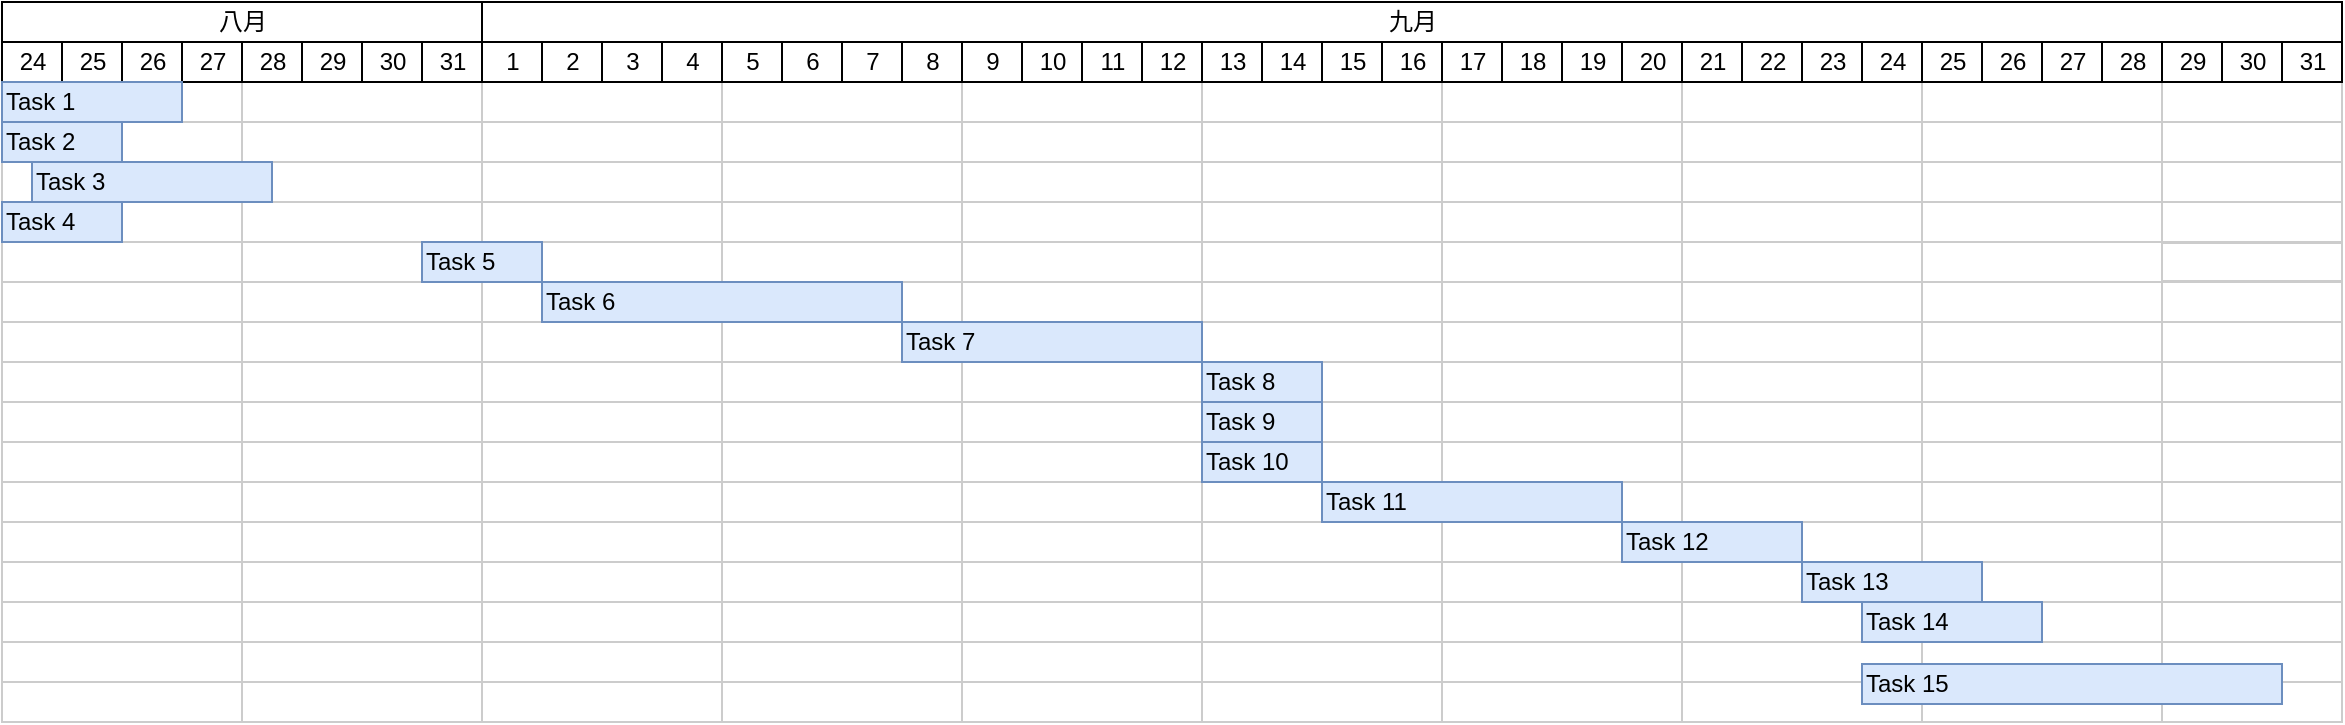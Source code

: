 <mxfile version="13.6.5" type="github">
  <diagram name="Page-1" id="2c4490ee-f0b8-94ab-5012-d5dc3445f7a3">
    <mxGraphModel dx="671" dy="413" grid="1" gridSize="10" guides="1" tooltips="1" connect="0" arrows="1" fold="1" page="1" pageScale="1.5" pageWidth="1169" pageHeight="826" background="#ffffff" math="0" shadow="0">
      <root>
        <mxCell id="0" style=";html=1;" />
        <mxCell id="1" style=";html=1;" parent="0" />
        <mxCell id="7a8b956e7d50b54d-150" value="" style="align=left;strokeColor=#CCCCCC;html=1;" parent="1" vertex="1">
          <mxGeometry x="160" y="479" width="120" height="20" as="geometry" />
        </mxCell>
        <mxCell id="7a8b956e7d50b54d-162" value="" style="align=left;strokeColor=#CCCCCC;html=1;" parent="1" vertex="1">
          <mxGeometry x="160" y="499" width="120" height="20" as="geometry" />
        </mxCell>
        <mxCell id="7a8b956e7d50b54d-163" value="" style="align=left;strokeColor=#CCCCCC;html=1;" parent="1" vertex="1">
          <mxGeometry x="160" y="519" width="120" height="20" as="geometry" />
        </mxCell>
        <mxCell id="7a8b956e7d50b54d-164" value="" style="align=left;strokeColor=#CCCCCC;html=1;" parent="1" vertex="1">
          <mxGeometry x="160" y="539" width="120" height="20" as="geometry" />
        </mxCell>
        <mxCell id="7a8b956e7d50b54d-165" value="" style="align=left;strokeColor=#CCCCCC;html=1;" parent="1" vertex="1">
          <mxGeometry x="160" y="559" width="120" height="20" as="geometry" />
        </mxCell>
        <mxCell id="7a8b956e7d50b54d-166" value="" style="align=left;strokeColor=#CCCCCC;html=1;" parent="1" vertex="1">
          <mxGeometry x="160" y="579" width="120" height="20" as="geometry" />
        </mxCell>
        <mxCell id="7a8b956e7d50b54d-167" value="" style="align=left;strokeColor=#CCCCCC;html=1;" parent="1" vertex="1">
          <mxGeometry x="160" y="599" width="120" height="20" as="geometry" />
        </mxCell>
        <mxCell id="7a8b956e7d50b54d-168" value="" style="align=left;strokeColor=#CCCCCC;html=1;" parent="1" vertex="1">
          <mxGeometry x="160" y="619" width="120" height="20" as="geometry" />
        </mxCell>
        <mxCell id="7a8b956e7d50b54d-169" value="" style="align=left;strokeColor=#CCCCCC;html=1;" parent="1" vertex="1">
          <mxGeometry x="160" y="639" width="120" height="20" as="geometry" />
        </mxCell>
        <mxCell id="7a8b956e7d50b54d-170" value="" style="align=left;strokeColor=#CCCCCC;html=1;" parent="1" vertex="1">
          <mxGeometry x="160" y="659" width="120" height="20" as="geometry" />
        </mxCell>
        <mxCell id="7a8b956e7d50b54d-171" value="" style="align=left;strokeColor=#CCCCCC;html=1;" parent="1" vertex="1">
          <mxGeometry x="160" y="679" width="120" height="20" as="geometry" />
        </mxCell>
        <mxCell id="7a8b956e7d50b54d-172" value="" style="align=left;strokeColor=#CCCCCC;html=1;" parent="1" vertex="1">
          <mxGeometry x="160" y="699" width="120" height="20" as="geometry" />
        </mxCell>
        <mxCell id="7a8b956e7d50b54d-173" value="" style="align=left;strokeColor=#CCCCCC;html=1;" parent="1" vertex="1">
          <mxGeometry x="160" y="719" width="120" height="20" as="geometry" />
        </mxCell>
        <mxCell id="7a8b956e7d50b54d-174" value="" style="align=left;strokeColor=#CCCCCC;html=1;" parent="1" vertex="1">
          <mxGeometry x="160" y="739" width="120" height="20" as="geometry" />
        </mxCell>
        <mxCell id="7a8b956e7d50b54d-175" value="" style="align=left;strokeColor=#CCCCCC;html=1;" parent="1" vertex="1">
          <mxGeometry x="160" y="759" width="120" height="20" as="geometry" />
        </mxCell>
        <mxCell id="7a8b956e7d50b54d-176" value="" style="align=left;strokeColor=#CCCCCC;html=1;" parent="1" vertex="1">
          <mxGeometry x="160" y="779" width="120" height="20" as="geometry" />
        </mxCell>
        <mxCell id="7a8b956e7d50b54d-177" value="" style="align=left;strokeColor=#CCCCCC;html=1;" parent="1" vertex="1">
          <mxGeometry x="280" y="479" width="120" height="20" as="geometry" />
        </mxCell>
        <mxCell id="7a8b956e7d50b54d-178" value="" style="align=left;strokeColor=#CCCCCC;html=1;" parent="1" vertex="1">
          <mxGeometry x="280" y="499" width="120" height="20" as="geometry" />
        </mxCell>
        <mxCell id="7a8b956e7d50b54d-179" value="" style="align=left;strokeColor=#CCCCCC;html=1;" parent="1" vertex="1">
          <mxGeometry x="280" y="519" width="120" height="20" as="geometry" />
        </mxCell>
        <mxCell id="7a8b956e7d50b54d-180" value="" style="align=left;strokeColor=#CCCCCC;html=1;" parent="1" vertex="1">
          <mxGeometry x="280" y="539" width="120" height="20" as="geometry" />
        </mxCell>
        <mxCell id="7a8b956e7d50b54d-181" value="" style="align=left;strokeColor=#CCCCCC;html=1;" parent="1" vertex="1">
          <mxGeometry x="280" y="559" width="120" height="20" as="geometry" />
        </mxCell>
        <mxCell id="7a8b956e7d50b54d-182" value="" style="align=left;strokeColor=#CCCCCC;html=1;" parent="1" vertex="1">
          <mxGeometry x="280" y="579" width="120" height="20" as="geometry" />
        </mxCell>
        <mxCell id="7a8b956e7d50b54d-183" value="" style="align=left;strokeColor=#CCCCCC;html=1;" parent="1" vertex="1">
          <mxGeometry x="280" y="599" width="120" height="20" as="geometry" />
        </mxCell>
        <mxCell id="7a8b956e7d50b54d-184" value="" style="align=left;strokeColor=#CCCCCC;html=1;" parent="1" vertex="1">
          <mxGeometry x="280" y="619" width="120" height="20" as="geometry" />
        </mxCell>
        <mxCell id="7a8b956e7d50b54d-185" value="" style="align=left;strokeColor=#CCCCCC;html=1;" parent="1" vertex="1">
          <mxGeometry x="280" y="639" width="120" height="20" as="geometry" />
        </mxCell>
        <mxCell id="7a8b956e7d50b54d-186" value="" style="align=left;strokeColor=#CCCCCC;html=1;" parent="1" vertex="1">
          <mxGeometry x="280" y="659" width="120" height="20" as="geometry" />
        </mxCell>
        <mxCell id="7a8b956e7d50b54d-187" value="" style="align=left;strokeColor=#CCCCCC;html=1;" parent="1" vertex="1">
          <mxGeometry x="280" y="679" width="120" height="20" as="geometry" />
        </mxCell>
        <mxCell id="7a8b956e7d50b54d-188" value="" style="align=left;strokeColor=#CCCCCC;html=1;" parent="1" vertex="1">
          <mxGeometry x="280" y="699" width="120" height="20" as="geometry" />
        </mxCell>
        <mxCell id="7a8b956e7d50b54d-189" value="" style="align=left;strokeColor=#CCCCCC;html=1;" parent="1" vertex="1">
          <mxGeometry x="280" y="719" width="120" height="20" as="geometry" />
        </mxCell>
        <mxCell id="7a8b956e7d50b54d-190" value="" style="align=left;strokeColor=#CCCCCC;html=1;" parent="1" vertex="1">
          <mxGeometry x="280" y="739" width="120" height="20" as="geometry" />
        </mxCell>
        <mxCell id="7a8b956e7d50b54d-191" value="" style="align=left;strokeColor=#CCCCCC;html=1;" parent="1" vertex="1">
          <mxGeometry x="280" y="759" width="120" height="20" as="geometry" />
        </mxCell>
        <mxCell id="7a8b956e7d50b54d-192" value="" style="align=left;strokeColor=#CCCCCC;html=1;" parent="1" vertex="1">
          <mxGeometry x="280" y="779" width="120" height="20" as="geometry" />
        </mxCell>
        <mxCell id="7a8b956e7d50b54d-193" value="" style="align=left;strokeColor=#CCCCCC;html=1;" parent="1" vertex="1">
          <mxGeometry x="400" y="479" width="120" height="20" as="geometry" />
        </mxCell>
        <mxCell id="7a8b956e7d50b54d-194" value="" style="align=left;strokeColor=#CCCCCC;html=1;" parent="1" vertex="1">
          <mxGeometry x="400" y="499" width="120" height="20" as="geometry" />
        </mxCell>
        <mxCell id="7a8b956e7d50b54d-195" value="" style="align=left;strokeColor=#CCCCCC;html=1;" parent="1" vertex="1">
          <mxGeometry x="400" y="519" width="120" height="20" as="geometry" />
        </mxCell>
        <mxCell id="7a8b956e7d50b54d-196" value="" style="align=left;strokeColor=#CCCCCC;html=1;" parent="1" vertex="1">
          <mxGeometry x="400" y="539" width="120" height="20" as="geometry" />
        </mxCell>
        <mxCell id="7a8b956e7d50b54d-197" value="" style="align=left;strokeColor=#CCCCCC;html=1;" parent="1" vertex="1">
          <mxGeometry x="400" y="559" width="120" height="20" as="geometry" />
        </mxCell>
        <mxCell id="7a8b956e7d50b54d-198" value="" style="align=left;strokeColor=#CCCCCC;html=1;" parent="1" vertex="1">
          <mxGeometry x="400" y="579" width="120" height="20" as="geometry" />
        </mxCell>
        <mxCell id="7a8b956e7d50b54d-199" value="" style="align=left;strokeColor=#CCCCCC;html=1;" parent="1" vertex="1">
          <mxGeometry x="400" y="599" width="120" height="20" as="geometry" />
        </mxCell>
        <mxCell id="7a8b956e7d50b54d-200" value="" style="align=left;strokeColor=#CCCCCC;html=1;" parent="1" vertex="1">
          <mxGeometry x="400" y="619" width="120" height="20" as="geometry" />
        </mxCell>
        <mxCell id="7a8b956e7d50b54d-201" value="" style="align=left;strokeColor=#CCCCCC;html=1;" parent="1" vertex="1">
          <mxGeometry x="400" y="639" width="120" height="20" as="geometry" />
        </mxCell>
        <mxCell id="7a8b956e7d50b54d-202" value="" style="align=left;strokeColor=#CCCCCC;html=1;" parent="1" vertex="1">
          <mxGeometry x="400" y="659" width="120" height="20" as="geometry" />
        </mxCell>
        <mxCell id="7a8b956e7d50b54d-203" value="" style="align=left;strokeColor=#CCCCCC;html=1;" parent="1" vertex="1">
          <mxGeometry x="400" y="679" width="120" height="20" as="geometry" />
        </mxCell>
        <mxCell id="7a8b956e7d50b54d-204" value="" style="align=left;strokeColor=#CCCCCC;html=1;" parent="1" vertex="1">
          <mxGeometry x="400" y="699" width="120" height="20" as="geometry" />
        </mxCell>
        <mxCell id="7a8b956e7d50b54d-205" value="" style="align=left;strokeColor=#CCCCCC;html=1;" parent="1" vertex="1">
          <mxGeometry x="400" y="719" width="120" height="20" as="geometry" />
        </mxCell>
        <mxCell id="7a8b956e7d50b54d-206" value="" style="align=left;strokeColor=#CCCCCC;html=1;" parent="1" vertex="1">
          <mxGeometry x="400" y="739" width="120" height="20" as="geometry" />
        </mxCell>
        <mxCell id="7a8b956e7d50b54d-207" value="" style="align=left;strokeColor=#CCCCCC;html=1;" parent="1" vertex="1">
          <mxGeometry x="400" y="759" width="120" height="20" as="geometry" />
        </mxCell>
        <mxCell id="7a8b956e7d50b54d-208" value="" style="align=left;strokeColor=#CCCCCC;html=1;" parent="1" vertex="1">
          <mxGeometry x="400" y="779" width="120" height="20" as="geometry" />
        </mxCell>
        <mxCell id="7a8b956e7d50b54d-209" value="" style="align=left;strokeColor=#CCCCCC;html=1;" parent="1" vertex="1">
          <mxGeometry x="520" y="479" width="120" height="20" as="geometry" />
        </mxCell>
        <mxCell id="7a8b956e7d50b54d-210" value="" style="align=left;strokeColor=#CCCCCC;html=1;" parent="1" vertex="1">
          <mxGeometry x="520" y="499" width="120" height="20" as="geometry" />
        </mxCell>
        <mxCell id="7a8b956e7d50b54d-211" value="" style="align=left;strokeColor=#CCCCCC;html=1;" parent="1" vertex="1">
          <mxGeometry x="520" y="519" width="120" height="20" as="geometry" />
        </mxCell>
        <mxCell id="7a8b956e7d50b54d-212" value="" style="align=left;strokeColor=#CCCCCC;html=1;" parent="1" vertex="1">
          <mxGeometry x="520" y="539" width="120" height="20" as="geometry" />
        </mxCell>
        <mxCell id="7a8b956e7d50b54d-213" value="" style="align=left;strokeColor=#CCCCCC;html=1;" parent="1" vertex="1">
          <mxGeometry x="520" y="559" width="120" height="20" as="geometry" />
        </mxCell>
        <mxCell id="7a8b956e7d50b54d-214" value="" style="align=left;strokeColor=#CCCCCC;html=1;" parent="1" vertex="1">
          <mxGeometry x="520" y="579" width="120" height="20" as="geometry" />
        </mxCell>
        <mxCell id="7a8b956e7d50b54d-215" value="" style="align=left;strokeColor=#CCCCCC;html=1;" parent="1" vertex="1">
          <mxGeometry x="520" y="599" width="120" height="20" as="geometry" />
        </mxCell>
        <mxCell id="7a8b956e7d50b54d-216" value="" style="align=left;strokeColor=#CCCCCC;html=1;" parent="1" vertex="1">
          <mxGeometry x="520" y="619" width="120" height="20" as="geometry" />
        </mxCell>
        <mxCell id="7a8b956e7d50b54d-217" value="" style="align=left;strokeColor=#CCCCCC;html=1;" parent="1" vertex="1">
          <mxGeometry x="520" y="639" width="120" height="20" as="geometry" />
        </mxCell>
        <mxCell id="7a8b956e7d50b54d-218" value="" style="align=left;strokeColor=#CCCCCC;html=1;" parent="1" vertex="1">
          <mxGeometry x="520" y="659" width="120" height="20" as="geometry" />
        </mxCell>
        <mxCell id="7a8b956e7d50b54d-219" value="" style="align=left;strokeColor=#CCCCCC;html=1;" parent="1" vertex="1">
          <mxGeometry x="520" y="679" width="120" height="20" as="geometry" />
        </mxCell>
        <mxCell id="7a8b956e7d50b54d-220" value="" style="align=left;strokeColor=#CCCCCC;html=1;" parent="1" vertex="1">
          <mxGeometry x="520" y="699" width="120" height="20" as="geometry" />
        </mxCell>
        <mxCell id="7a8b956e7d50b54d-221" value="" style="align=left;strokeColor=#CCCCCC;html=1;" parent="1" vertex="1">
          <mxGeometry x="520" y="719" width="120" height="20" as="geometry" />
        </mxCell>
        <mxCell id="7a8b956e7d50b54d-222" value="" style="align=left;strokeColor=#CCCCCC;html=1;" parent="1" vertex="1">
          <mxGeometry x="520" y="739" width="120" height="20" as="geometry" />
        </mxCell>
        <mxCell id="7a8b956e7d50b54d-223" value="" style="align=left;strokeColor=#CCCCCC;html=1;" parent="1" vertex="1">
          <mxGeometry x="520" y="759" width="120" height="20" as="geometry" />
        </mxCell>
        <mxCell id="7a8b956e7d50b54d-224" value="" style="align=left;strokeColor=#CCCCCC;html=1;" parent="1" vertex="1">
          <mxGeometry x="520" y="779" width="120" height="20" as="geometry" />
        </mxCell>
        <mxCell id="7a8b956e7d50b54d-225" value="" style="align=left;strokeColor=#CCCCCC;html=1;" parent="1" vertex="1">
          <mxGeometry x="640" y="479" width="120" height="20" as="geometry" />
        </mxCell>
        <mxCell id="7a8b956e7d50b54d-226" value="" style="align=left;strokeColor=#CCCCCC;html=1;" parent="1" vertex="1">
          <mxGeometry x="640" y="499" width="120" height="20" as="geometry" />
        </mxCell>
        <mxCell id="7a8b956e7d50b54d-227" value="" style="align=left;strokeColor=#CCCCCC;html=1;" parent="1" vertex="1">
          <mxGeometry x="640" y="519" width="120" height="20" as="geometry" />
        </mxCell>
        <mxCell id="7a8b956e7d50b54d-228" value="" style="align=left;strokeColor=#CCCCCC;html=1;" parent="1" vertex="1">
          <mxGeometry x="640" y="539" width="120" height="20" as="geometry" />
        </mxCell>
        <mxCell id="7a8b956e7d50b54d-229" value="" style="align=left;strokeColor=#CCCCCC;html=1;" parent="1" vertex="1">
          <mxGeometry x="640" y="559" width="120" height="20" as="geometry" />
        </mxCell>
        <mxCell id="7a8b956e7d50b54d-230" value="" style="align=left;strokeColor=#CCCCCC;html=1;" parent="1" vertex="1">
          <mxGeometry x="640" y="579" width="120" height="20" as="geometry" />
        </mxCell>
        <mxCell id="7a8b956e7d50b54d-231" value="" style="align=left;strokeColor=#CCCCCC;html=1;" parent="1" vertex="1">
          <mxGeometry x="640" y="599" width="120" height="20" as="geometry" />
        </mxCell>
        <mxCell id="7a8b956e7d50b54d-232" value="" style="align=left;strokeColor=#CCCCCC;html=1;" parent="1" vertex="1">
          <mxGeometry x="640" y="619" width="120" height="20" as="geometry" />
        </mxCell>
        <mxCell id="7a8b956e7d50b54d-233" value="" style="align=left;strokeColor=#CCCCCC;html=1;" parent="1" vertex="1">
          <mxGeometry x="640" y="639" width="120" height="20" as="geometry" />
        </mxCell>
        <mxCell id="7a8b956e7d50b54d-234" value="" style="align=left;strokeColor=#CCCCCC;html=1;" parent="1" vertex="1">
          <mxGeometry x="640" y="659" width="120" height="20" as="geometry" />
        </mxCell>
        <mxCell id="7a8b956e7d50b54d-235" value="" style="align=left;strokeColor=#CCCCCC;html=1;" parent="1" vertex="1">
          <mxGeometry x="640" y="679" width="120" height="20" as="geometry" />
        </mxCell>
        <mxCell id="7a8b956e7d50b54d-236" value="" style="align=left;strokeColor=#CCCCCC;html=1;" parent="1" vertex="1">
          <mxGeometry x="640" y="699" width="120" height="20" as="geometry" />
        </mxCell>
        <mxCell id="7a8b956e7d50b54d-237" value="" style="align=left;strokeColor=#CCCCCC;html=1;" parent="1" vertex="1">
          <mxGeometry x="640" y="719" width="120" height="20" as="geometry" />
        </mxCell>
        <mxCell id="7a8b956e7d50b54d-238" value="" style="align=left;strokeColor=#CCCCCC;html=1;" parent="1" vertex="1">
          <mxGeometry x="640" y="739" width="120" height="20" as="geometry" />
        </mxCell>
        <mxCell id="7a8b956e7d50b54d-239" value="" style="align=left;strokeColor=#CCCCCC;html=1;" parent="1" vertex="1">
          <mxGeometry x="640" y="759" width="120" height="20" as="geometry" />
        </mxCell>
        <mxCell id="7a8b956e7d50b54d-240" value="" style="align=left;strokeColor=#CCCCCC;html=1;" parent="1" vertex="1">
          <mxGeometry x="640" y="779" width="120" height="20" as="geometry" />
        </mxCell>
        <mxCell id="7a8b956e7d50b54d-241" value="" style="align=left;strokeColor=#CCCCCC;html=1;" parent="1" vertex="1">
          <mxGeometry x="760" y="479" width="120" height="20" as="geometry" />
        </mxCell>
        <mxCell id="7a8b956e7d50b54d-242" value="" style="align=left;strokeColor=#CCCCCC;html=1;" parent="1" vertex="1">
          <mxGeometry x="760" y="499" width="120" height="20" as="geometry" />
        </mxCell>
        <mxCell id="7a8b956e7d50b54d-243" value="" style="align=left;strokeColor=#CCCCCC;html=1;" parent="1" vertex="1">
          <mxGeometry x="760" y="519" width="120" height="20" as="geometry" />
        </mxCell>
        <mxCell id="7a8b956e7d50b54d-244" value="" style="align=left;strokeColor=#CCCCCC;html=1;" parent="1" vertex="1">
          <mxGeometry x="760" y="539" width="120" height="20" as="geometry" />
        </mxCell>
        <mxCell id="7a8b956e7d50b54d-245" value="" style="align=left;strokeColor=#CCCCCC;html=1;" parent="1" vertex="1">
          <mxGeometry x="760" y="559" width="120" height="20" as="geometry" />
        </mxCell>
        <mxCell id="7a8b956e7d50b54d-246" value="" style="align=left;strokeColor=#CCCCCC;html=1;" parent="1" vertex="1">
          <mxGeometry x="760" y="579" width="120" height="20" as="geometry" />
        </mxCell>
        <mxCell id="7a8b956e7d50b54d-247" value="" style="align=left;strokeColor=#CCCCCC;html=1;" parent="1" vertex="1">
          <mxGeometry x="760" y="599" width="120" height="20" as="geometry" />
        </mxCell>
        <mxCell id="7a8b956e7d50b54d-248" value="" style="align=left;strokeColor=#CCCCCC;html=1;" parent="1" vertex="1">
          <mxGeometry x="760" y="619" width="120" height="20" as="geometry" />
        </mxCell>
        <mxCell id="7a8b956e7d50b54d-249" value="" style="align=left;strokeColor=#CCCCCC;html=1;" parent="1" vertex="1">
          <mxGeometry x="760" y="639" width="120" height="20" as="geometry" />
        </mxCell>
        <mxCell id="7a8b956e7d50b54d-250" value="" style="align=left;strokeColor=#CCCCCC;html=1;" parent="1" vertex="1">
          <mxGeometry x="760" y="659" width="120" height="20" as="geometry" />
        </mxCell>
        <mxCell id="7a8b956e7d50b54d-251" value="" style="align=left;strokeColor=#CCCCCC;html=1;" parent="1" vertex="1">
          <mxGeometry x="760" y="679" width="120" height="20" as="geometry" />
        </mxCell>
        <mxCell id="7a8b956e7d50b54d-252" value="" style="align=left;strokeColor=#CCCCCC;html=1;" parent="1" vertex="1">
          <mxGeometry x="760" y="699" width="120" height="20" as="geometry" />
        </mxCell>
        <mxCell id="7a8b956e7d50b54d-253" value="" style="align=left;strokeColor=#CCCCCC;html=1;" parent="1" vertex="1">
          <mxGeometry x="760" y="719" width="120" height="20" as="geometry" />
        </mxCell>
        <mxCell id="7a8b956e7d50b54d-254" value="" style="align=left;strokeColor=#CCCCCC;html=1;" parent="1" vertex="1">
          <mxGeometry x="760" y="739" width="120" height="20" as="geometry" />
        </mxCell>
        <mxCell id="7a8b956e7d50b54d-255" value="" style="align=left;strokeColor=#CCCCCC;html=1;" parent="1" vertex="1">
          <mxGeometry x="760" y="759" width="120" height="20" as="geometry" />
        </mxCell>
        <mxCell id="7a8b956e7d50b54d-256" value="" style="align=left;strokeColor=#CCCCCC;html=1;" parent="1" vertex="1">
          <mxGeometry x="760" y="779" width="120" height="20" as="geometry" />
        </mxCell>
        <mxCell id="7a8b956e7d50b54d-257" value="" style="align=left;strokeColor=#CCCCCC;html=1;" parent="1" vertex="1">
          <mxGeometry x="880" y="479" width="120" height="20" as="geometry" />
        </mxCell>
        <mxCell id="7a8b956e7d50b54d-258" value="" style="align=left;strokeColor=#CCCCCC;html=1;" parent="1" vertex="1">
          <mxGeometry x="880" y="499" width="120" height="20" as="geometry" />
        </mxCell>
        <mxCell id="7a8b956e7d50b54d-259" value="" style="align=left;strokeColor=#CCCCCC;html=1;" parent="1" vertex="1">
          <mxGeometry x="880" y="519" width="120" height="20" as="geometry" />
        </mxCell>
        <mxCell id="7a8b956e7d50b54d-260" value="" style="align=left;strokeColor=#CCCCCC;html=1;" parent="1" vertex="1">
          <mxGeometry x="880" y="539" width="120" height="20" as="geometry" />
        </mxCell>
        <mxCell id="7a8b956e7d50b54d-261" value="" style="align=left;strokeColor=#CCCCCC;html=1;" parent="1" vertex="1">
          <mxGeometry x="880" y="559" width="120" height="20" as="geometry" />
        </mxCell>
        <mxCell id="7a8b956e7d50b54d-262" value="" style="align=left;strokeColor=#CCCCCC;html=1;" parent="1" vertex="1">
          <mxGeometry x="880" y="579" width="120" height="20" as="geometry" />
        </mxCell>
        <mxCell id="7a8b956e7d50b54d-263" value="" style="align=left;strokeColor=#CCCCCC;html=1;" parent="1" vertex="1">
          <mxGeometry x="880" y="599" width="120" height="20" as="geometry" />
        </mxCell>
        <mxCell id="7a8b956e7d50b54d-264" value="" style="align=left;strokeColor=#CCCCCC;html=1;" parent="1" vertex="1">
          <mxGeometry x="880" y="619" width="120" height="20" as="geometry" />
        </mxCell>
        <mxCell id="7a8b956e7d50b54d-265" value="" style="align=left;strokeColor=#CCCCCC;html=1;" parent="1" vertex="1">
          <mxGeometry x="880" y="639" width="120" height="20" as="geometry" />
        </mxCell>
        <mxCell id="7a8b956e7d50b54d-266" value="" style="align=left;strokeColor=#CCCCCC;html=1;" parent="1" vertex="1">
          <mxGeometry x="880" y="659" width="120" height="20" as="geometry" />
        </mxCell>
        <mxCell id="7a8b956e7d50b54d-267" value="" style="align=left;strokeColor=#CCCCCC;html=1;" parent="1" vertex="1">
          <mxGeometry x="880" y="679" width="120" height="20" as="geometry" />
        </mxCell>
        <mxCell id="7a8b956e7d50b54d-268" value="" style="align=left;strokeColor=#CCCCCC;html=1;" parent="1" vertex="1">
          <mxGeometry x="880" y="699" width="120" height="20" as="geometry" />
        </mxCell>
        <mxCell id="7a8b956e7d50b54d-269" value="" style="align=left;strokeColor=#CCCCCC;html=1;" parent="1" vertex="1">
          <mxGeometry x="880" y="719" width="120" height="20" as="geometry" />
        </mxCell>
        <mxCell id="7a8b956e7d50b54d-270" value="" style="align=left;strokeColor=#CCCCCC;html=1;" parent="1" vertex="1">
          <mxGeometry x="880" y="739" width="120" height="20" as="geometry" />
        </mxCell>
        <mxCell id="7a8b956e7d50b54d-271" value="" style="align=left;strokeColor=#CCCCCC;html=1;" parent="1" vertex="1">
          <mxGeometry x="880" y="759" width="120" height="20" as="geometry" />
        </mxCell>
        <mxCell id="7a8b956e7d50b54d-272" value="" style="align=left;strokeColor=#CCCCCC;html=1;" parent="1" vertex="1">
          <mxGeometry x="880" y="779" width="120" height="20" as="geometry" />
        </mxCell>
        <mxCell id="7a8b956e7d50b54d-273" value="" style="align=left;strokeColor=#CCCCCC;html=1;" parent="1" vertex="1">
          <mxGeometry x="1000" y="479" width="120" height="20" as="geometry" />
        </mxCell>
        <mxCell id="7a8b956e7d50b54d-274" value="" style="align=left;strokeColor=#CCCCCC;html=1;" parent="1" vertex="1">
          <mxGeometry x="1000" y="499" width="120" height="20" as="geometry" />
        </mxCell>
        <mxCell id="7a8b956e7d50b54d-275" value="" style="align=left;strokeColor=#CCCCCC;html=1;" parent="1" vertex="1">
          <mxGeometry x="1000" y="519" width="120" height="20" as="geometry" />
        </mxCell>
        <mxCell id="7a8b956e7d50b54d-276" value="" style="align=left;strokeColor=#CCCCCC;html=1;" parent="1" vertex="1">
          <mxGeometry x="1000" y="539" width="120" height="20" as="geometry" />
        </mxCell>
        <mxCell id="7a8b956e7d50b54d-277" value="" style="align=left;strokeColor=#CCCCCC;html=1;" parent="1" vertex="1">
          <mxGeometry x="1000" y="559" width="120" height="20" as="geometry" />
        </mxCell>
        <mxCell id="7a8b956e7d50b54d-278" value="" style="align=left;strokeColor=#CCCCCC;html=1;" parent="1" vertex="1">
          <mxGeometry x="1000" y="579" width="120" height="20" as="geometry" />
        </mxCell>
        <mxCell id="7a8b956e7d50b54d-279" value="" style="align=left;strokeColor=#CCCCCC;html=1;" parent="1" vertex="1">
          <mxGeometry x="1000" y="599" width="120" height="20" as="geometry" />
        </mxCell>
        <mxCell id="7a8b956e7d50b54d-280" value="" style="align=left;strokeColor=#CCCCCC;html=1;" parent="1" vertex="1">
          <mxGeometry x="1000" y="619" width="120" height="20" as="geometry" />
        </mxCell>
        <mxCell id="7a8b956e7d50b54d-281" value="" style="align=left;strokeColor=#CCCCCC;html=1;" parent="1" vertex="1">
          <mxGeometry x="1000" y="639" width="120" height="20" as="geometry" />
        </mxCell>
        <mxCell id="7a8b956e7d50b54d-282" value="" style="align=left;strokeColor=#CCCCCC;html=1;" parent="1" vertex="1">
          <mxGeometry x="1000" y="659" width="120" height="20" as="geometry" />
        </mxCell>
        <mxCell id="7a8b956e7d50b54d-283" value="" style="align=left;strokeColor=#CCCCCC;html=1;" parent="1" vertex="1">
          <mxGeometry x="1000" y="679" width="120" height="20" as="geometry" />
        </mxCell>
        <mxCell id="7a8b956e7d50b54d-284" value="" style="align=left;strokeColor=#CCCCCC;html=1;" parent="1" vertex="1">
          <mxGeometry x="1000" y="699" width="120" height="20" as="geometry" />
        </mxCell>
        <mxCell id="7a8b956e7d50b54d-285" value="" style="align=left;strokeColor=#CCCCCC;html=1;" parent="1" vertex="1">
          <mxGeometry x="1000" y="719" width="120" height="20" as="geometry" />
        </mxCell>
        <mxCell id="7a8b956e7d50b54d-286" value="" style="align=left;strokeColor=#CCCCCC;html=1;" parent="1" vertex="1">
          <mxGeometry x="1000" y="739" width="120" height="20" as="geometry" />
        </mxCell>
        <mxCell id="7a8b956e7d50b54d-287" value="" style="align=left;strokeColor=#CCCCCC;html=1;" parent="1" vertex="1">
          <mxGeometry x="1000" y="759" width="120" height="20" as="geometry" />
        </mxCell>
        <mxCell id="7a8b956e7d50b54d-288" value="" style="align=left;strokeColor=#CCCCCC;html=1;" parent="1" vertex="1">
          <mxGeometry x="1000" y="779" width="120" height="20" as="geometry" />
        </mxCell>
        <mxCell id="7a8b956e7d50b54d-289" value="" style="align=left;strokeColor=#CCCCCC;html=1;" parent="1" vertex="1">
          <mxGeometry x="1120" y="479" width="120" height="20" as="geometry" />
        </mxCell>
        <mxCell id="7a8b956e7d50b54d-290" value="" style="align=left;strokeColor=#CCCCCC;html=1;" parent="1" vertex="1">
          <mxGeometry x="1120" y="499" width="120" height="20" as="geometry" />
        </mxCell>
        <mxCell id="7a8b956e7d50b54d-291" value="" style="align=left;strokeColor=#CCCCCC;html=1;" parent="1" vertex="1">
          <mxGeometry x="1120" y="519" width="120" height="20" as="geometry" />
        </mxCell>
        <mxCell id="7a8b956e7d50b54d-292" value="" style="align=left;strokeColor=#CCCCCC;html=1;" parent="1" vertex="1">
          <mxGeometry x="1120" y="539" width="120" height="20" as="geometry" />
        </mxCell>
        <mxCell id="7a8b956e7d50b54d-293" value="" style="align=left;strokeColor=#CCCCCC;html=1;" parent="1" vertex="1">
          <mxGeometry x="1120" y="559" width="120" height="20" as="geometry" />
        </mxCell>
        <mxCell id="7a8b956e7d50b54d-294" value="" style="align=left;strokeColor=#CCCCCC;html=1;" parent="1" vertex="1">
          <mxGeometry x="1120" y="579" width="120" height="20" as="geometry" />
        </mxCell>
        <mxCell id="7a8b956e7d50b54d-295" value="" style="align=left;strokeColor=#CCCCCC;html=1;" parent="1" vertex="1">
          <mxGeometry x="1120" y="599" width="120" height="20" as="geometry" />
        </mxCell>
        <mxCell id="7a8b956e7d50b54d-296" value="" style="align=left;strokeColor=#CCCCCC;html=1;" parent="1" vertex="1">
          <mxGeometry x="1120" y="619" width="120" height="20" as="geometry" />
        </mxCell>
        <mxCell id="7a8b956e7d50b54d-297" value="" style="align=left;strokeColor=#CCCCCC;html=1;" parent="1" vertex="1">
          <mxGeometry x="1120" y="639" width="120" height="20" as="geometry" />
        </mxCell>
        <mxCell id="7a8b956e7d50b54d-298" value="" style="align=left;strokeColor=#CCCCCC;html=1;" parent="1" vertex="1">
          <mxGeometry x="1120" y="659" width="120" height="20" as="geometry" />
        </mxCell>
        <mxCell id="7a8b956e7d50b54d-299" value="" style="align=left;strokeColor=#CCCCCC;html=1;" parent="1" vertex="1">
          <mxGeometry x="1120" y="679" width="120" height="20" as="geometry" />
        </mxCell>
        <mxCell id="7a8b956e7d50b54d-300" value="" style="align=left;strokeColor=#CCCCCC;html=1;" parent="1" vertex="1">
          <mxGeometry x="1120" y="699" width="120" height="20" as="geometry" />
        </mxCell>
        <mxCell id="7a8b956e7d50b54d-301" value="" style="align=left;strokeColor=#CCCCCC;html=1;" parent="1" vertex="1">
          <mxGeometry x="1120" y="719" width="120" height="20" as="geometry" />
        </mxCell>
        <mxCell id="7a8b956e7d50b54d-302" value="" style="align=left;strokeColor=#CCCCCC;html=1;" parent="1" vertex="1">
          <mxGeometry x="1120" y="739" width="120" height="20" as="geometry" />
        </mxCell>
        <mxCell id="7a8b956e7d50b54d-303" value="" style="align=left;strokeColor=#CCCCCC;html=1;" parent="1" vertex="1">
          <mxGeometry x="1120" y="759" width="120" height="20" as="geometry" />
        </mxCell>
        <mxCell id="7a8b956e7d50b54d-304" value="" style="align=left;strokeColor=#CCCCCC;html=1;" parent="1" vertex="1">
          <mxGeometry x="1120" y="779" width="120" height="20" as="geometry" />
        </mxCell>
        <mxCell id="7a8b956e7d50b54d-305" value="" style="align=left;strokeColor=#CCCCCC;html=1;" parent="1" vertex="1">
          <mxGeometry x="1240" y="479" width="90" height="20" as="geometry" />
        </mxCell>
        <mxCell id="7a8b956e7d50b54d-306" value="" style="align=left;strokeColor=#CCCCCC;html=1;" parent="1" vertex="1">
          <mxGeometry x="1240" y="499" width="90" height="20" as="geometry" />
        </mxCell>
        <mxCell id="7a8b956e7d50b54d-307" value="" style="align=left;strokeColor=#CCCCCC;html=1;" parent="1" vertex="1">
          <mxGeometry x="1240" y="519" width="90" height="20" as="geometry" />
        </mxCell>
        <mxCell id="7a8b956e7d50b54d-308" value="" style="align=left;strokeColor=#CCCCCC;html=1;" parent="1" vertex="1">
          <mxGeometry x="1240" y="539" width="90" height="20" as="geometry" />
        </mxCell>
        <mxCell id="7a8b956e7d50b54d-309" value="" style="align=left;strokeColor=#CCCCCC;html=1;" parent="1" vertex="1">
          <mxGeometry x="1240" y="559.5" width="90" height="19" as="geometry" />
        </mxCell>
        <mxCell id="7a8b956e7d50b54d-310" value="" style="align=left;strokeColor=#CCCCCC;html=1;" parent="1" vertex="1">
          <mxGeometry x="1240" y="579" width="90" height="20" as="geometry" />
        </mxCell>
        <mxCell id="7a8b956e7d50b54d-311" value="" style="align=left;strokeColor=#CCCCCC;html=1;" parent="1" vertex="1">
          <mxGeometry x="1240" y="599" width="90" height="20" as="geometry" />
        </mxCell>
        <mxCell id="7a8b956e7d50b54d-312" value="" style="align=left;strokeColor=#CCCCCC;html=1;" parent="1" vertex="1">
          <mxGeometry x="1240" y="619" width="90" height="20" as="geometry" />
        </mxCell>
        <mxCell id="7a8b956e7d50b54d-313" value="" style="align=left;strokeColor=#CCCCCC;html=1;" parent="1" vertex="1">
          <mxGeometry x="1240" y="639" width="90" height="20" as="geometry" />
        </mxCell>
        <mxCell id="7a8b956e7d50b54d-314" value="" style="align=left;strokeColor=#CCCCCC;html=1;" parent="1" vertex="1">
          <mxGeometry x="1240" y="659" width="90" height="20" as="geometry" />
        </mxCell>
        <mxCell id="7a8b956e7d50b54d-315" value="" style="align=left;strokeColor=#CCCCCC;html=1;" parent="1" vertex="1">
          <mxGeometry x="1240" y="679" width="90" height="20" as="geometry" />
        </mxCell>
        <mxCell id="7a8b956e7d50b54d-316" value="" style="align=left;strokeColor=#CCCCCC;html=1;" parent="1" vertex="1">
          <mxGeometry x="1240" y="699" width="90" height="20" as="geometry" />
        </mxCell>
        <mxCell id="7a8b956e7d50b54d-317" value="" style="align=left;strokeColor=#CCCCCC;html=1;" parent="1" vertex="1">
          <mxGeometry x="1240" y="719" width="90" height="20" as="geometry" />
        </mxCell>
        <mxCell id="7a8b956e7d50b54d-318" value="" style="align=left;strokeColor=#CCCCCC;html=1;" parent="1" vertex="1">
          <mxGeometry x="1240" y="739" width="90" height="20" as="geometry" />
        </mxCell>
        <mxCell id="7a8b956e7d50b54d-319" value="" style="align=left;strokeColor=#CCCCCC;html=1;" parent="1" vertex="1">
          <mxGeometry x="1240" y="759" width="90" height="20" as="geometry" />
        </mxCell>
        <mxCell id="7a8b956e7d50b54d-320" value="" style="align=left;strokeColor=#CCCCCC;html=1;" parent="1" vertex="1">
          <mxGeometry x="1240" y="779" width="90" height="20" as="geometry" />
        </mxCell>
        <mxCell id="7a8b956e7d50b54d-100" value="1" style="strokeWidth=1;fontStyle=0;html=1;" parent="1" vertex="1">
          <mxGeometry x="400" y="459" width="30" height="20" as="geometry" />
        </mxCell>
        <mxCell id="7a8b956e7d50b54d-101" value="2" style="strokeWidth=1;fontStyle=0;html=1;" parent="1" vertex="1">
          <mxGeometry x="430" y="459" width="30" height="20" as="geometry" />
        </mxCell>
        <mxCell id="7a8b956e7d50b54d-102" value="3" style="strokeWidth=1;fontStyle=0;html=1;" parent="1" vertex="1">
          <mxGeometry x="460" y="459" width="30" height="20" as="geometry" />
        </mxCell>
        <mxCell id="7a8b956e7d50b54d-103" value="4" style="strokeWidth=1;fontStyle=0;html=1;" parent="1" vertex="1">
          <mxGeometry x="490" y="459" width="30" height="20" as="geometry" />
        </mxCell>
        <mxCell id="7a8b956e7d50b54d-105" value="5" style="strokeWidth=1;fontStyle=0;html=1;" parent="1" vertex="1">
          <mxGeometry x="520" y="459" width="30" height="20" as="geometry" />
        </mxCell>
        <mxCell id="7a8b956e7d50b54d-106" value="6" style="strokeWidth=1;fontStyle=0;html=1;" parent="1" vertex="1">
          <mxGeometry x="550" y="459" width="30" height="20" as="geometry" />
        </mxCell>
        <mxCell id="7a8b956e7d50b54d-107" value="7" style="strokeWidth=1;fontStyle=0;html=1;" parent="1" vertex="1">
          <mxGeometry x="580" y="459" width="30" height="20" as="geometry" />
        </mxCell>
        <mxCell id="7a8b956e7d50b54d-108" value="8" style="strokeWidth=1;fontStyle=0;html=1;" parent="1" vertex="1">
          <mxGeometry x="610" y="459" width="30" height="20" as="geometry" />
        </mxCell>
        <mxCell id="7a8b956e7d50b54d-110" value="9" style="strokeWidth=1;fontStyle=0;html=1;" parent="1" vertex="1">
          <mxGeometry x="640" y="459" width="30" height="20" as="geometry" />
        </mxCell>
        <mxCell id="7a8b956e7d50b54d-111" value="10" style="strokeWidth=1;fontStyle=0;html=1;" parent="1" vertex="1">
          <mxGeometry x="670" y="459" width="30" height="20" as="geometry" />
        </mxCell>
        <mxCell id="7a8b956e7d50b54d-112" value="11" style="strokeWidth=1;fontStyle=0;html=1;" parent="1" vertex="1">
          <mxGeometry x="700" y="459" width="30" height="20" as="geometry" />
        </mxCell>
        <mxCell id="7a8b956e7d50b54d-113" value="12" style="strokeWidth=1;fontStyle=0;html=1;" parent="1" vertex="1">
          <mxGeometry x="730" y="459" width="30" height="20" as="geometry" />
        </mxCell>
        <mxCell id="7a8b956e7d50b54d-115" value="13" style="strokeWidth=1;fontStyle=0;html=1;" parent="1" vertex="1">
          <mxGeometry x="760" y="459" width="30" height="20" as="geometry" />
        </mxCell>
        <mxCell id="7a8b956e7d50b54d-116" value="14" style="strokeWidth=1;fontStyle=0;html=1;" parent="1" vertex="1">
          <mxGeometry x="790" y="459" width="30" height="20" as="geometry" />
        </mxCell>
        <mxCell id="7a8b956e7d50b54d-117" value="15" style="strokeWidth=1;fontStyle=0;html=1;" parent="1" vertex="1">
          <mxGeometry x="820" y="459" width="30" height="20" as="geometry" />
        </mxCell>
        <mxCell id="7a8b956e7d50b54d-118" value="16" style="strokeWidth=1;fontStyle=0;html=1;" parent="1" vertex="1">
          <mxGeometry x="850" y="459" width="30" height="20" as="geometry" />
        </mxCell>
        <mxCell id="7a8b956e7d50b54d-120" value="17" style="strokeWidth=1;fontStyle=0;html=1;" parent="1" vertex="1">
          <mxGeometry x="880" y="459" width="30" height="20" as="geometry" />
        </mxCell>
        <mxCell id="7a8b956e7d50b54d-121" value="18" style="strokeWidth=1;fontStyle=0;html=1;" parent="1" vertex="1">
          <mxGeometry x="910" y="459" width="30" height="20" as="geometry" />
        </mxCell>
        <mxCell id="7a8b956e7d50b54d-122" value="19" style="strokeWidth=1;fontStyle=0;html=1;" parent="1" vertex="1">
          <mxGeometry x="940" y="459" width="30" height="20" as="geometry" />
        </mxCell>
        <mxCell id="7a8b956e7d50b54d-123" value="20" style="strokeWidth=1;fontStyle=0;html=1;" parent="1" vertex="1">
          <mxGeometry x="970" y="459" width="30" height="20" as="geometry" />
        </mxCell>
        <mxCell id="7a8b956e7d50b54d-125" value="21" style="strokeWidth=1;fontStyle=0;html=1;" parent="1" vertex="1">
          <mxGeometry x="1000" y="459" width="30" height="20" as="geometry" />
        </mxCell>
        <mxCell id="7a8b956e7d50b54d-126" value="22" style="strokeWidth=1;fontStyle=0;html=1;" parent="1" vertex="1">
          <mxGeometry x="1030" y="459" width="30" height="20" as="geometry" />
        </mxCell>
        <mxCell id="7a8b956e7d50b54d-127" value="23" style="strokeWidth=1;fontStyle=0;html=1;" parent="1" vertex="1">
          <mxGeometry x="1060" y="459" width="30" height="20" as="geometry" />
        </mxCell>
        <mxCell id="7a8b956e7d50b54d-128" value="24" style="strokeWidth=1;fontStyle=0;html=1;" parent="1" vertex="1">
          <mxGeometry x="1090" y="459" width="30" height="20" as="geometry" />
        </mxCell>
        <mxCell id="7a8b956e7d50b54d-130" value="25" style="strokeWidth=1;fontStyle=0;html=1;" parent="1" vertex="1">
          <mxGeometry x="1120" y="459" width="30" height="20" as="geometry" />
        </mxCell>
        <mxCell id="7a8b956e7d50b54d-131" value="26" style="strokeWidth=1;fontStyle=0;html=1;" parent="1" vertex="1">
          <mxGeometry x="1150" y="459" width="30" height="20" as="geometry" />
        </mxCell>
        <mxCell id="7a8b956e7d50b54d-132" value="27" style="strokeWidth=1;fontStyle=0;html=1;" parent="1" vertex="1">
          <mxGeometry x="1180" y="459" width="30" height="20" as="geometry" />
        </mxCell>
        <mxCell id="7a8b956e7d50b54d-133" value="28" style="strokeWidth=1;fontStyle=0;html=1;" parent="1" vertex="1">
          <mxGeometry x="1210" y="459" width="30" height="20" as="geometry" />
        </mxCell>
        <mxCell id="7a8b956e7d50b54d-135" value="29" style="strokeWidth=1;fontStyle=0;html=1;" parent="1" vertex="1">
          <mxGeometry x="1240" y="459" width="30" height="20" as="geometry" />
        </mxCell>
        <mxCell id="7a8b956e7d50b54d-136" value="30" style="strokeWidth=1;fontStyle=0;html=1;" parent="1" vertex="1">
          <mxGeometry x="1270" y="459" width="30" height="20" as="geometry" />
        </mxCell>
        <mxCell id="7a8b956e7d50b54d-137" value="31" style="strokeWidth=1;fontStyle=0;html=1;" parent="1" vertex="1">
          <mxGeometry x="1300" y="459" width="30" height="20" as="geometry" />
        </mxCell>
        <mxCell id="7a8b956e7d50b54d-146" value="28" style="strokeWidth=1;fontStyle=0;html=1;" parent="1" vertex="1">
          <mxGeometry x="280" y="459" width="30" height="20" as="geometry" />
        </mxCell>
        <mxCell id="7a8b956e7d50b54d-147" value="29" style="strokeWidth=1;fontStyle=0;html=1;" parent="1" vertex="1">
          <mxGeometry x="310" y="459" width="30" height="20" as="geometry" />
        </mxCell>
        <mxCell id="7a8b956e7d50b54d-148" value="30" style="strokeWidth=1;fontStyle=0;html=1;" parent="1" vertex="1">
          <mxGeometry x="340" y="459" width="30" height="20" as="geometry" />
        </mxCell>
        <mxCell id="7a8b956e7d50b54d-149" value="31" style="strokeWidth=1;fontStyle=0;html=1;" parent="1" vertex="1">
          <mxGeometry x="370" y="459" width="30" height="20" as="geometry" />
        </mxCell>
        <mxCell id="7a8b956e7d50b54d-152" value="24" style="strokeWidth=1;fontStyle=0;html=1;" parent="1" vertex="1">
          <mxGeometry x="160" y="459" width="30" height="20" as="geometry" />
        </mxCell>
        <mxCell id="7a8b956e7d50b54d-153" value="25" style="strokeWidth=1;fontStyle=0;html=1;" parent="1" vertex="1">
          <mxGeometry x="190" y="459" width="30" height="20" as="geometry" />
        </mxCell>
        <mxCell id="7a8b956e7d50b54d-154" value="26" style="strokeWidth=1;fontStyle=0;html=1;" parent="1" vertex="1">
          <mxGeometry x="220" y="459" width="30" height="20" as="geometry" />
        </mxCell>
        <mxCell id="7a8b956e7d50b54d-155" value="27" style="strokeWidth=1;fontStyle=0;html=1;" parent="1" vertex="1">
          <mxGeometry x="250" y="459" width="30" height="20" as="geometry" />
        </mxCell>
        <mxCell id="7a8b956e7d50b54d-353" value="Task 1" style="align=left;strokeColor=#6c8ebf;html=1;fillColor=#dae8fc;" parent="1" vertex="1">
          <mxGeometry x="160" y="479" width="90" height="20" as="geometry" />
        </mxCell>
        <mxCell id="7a8b956e7d50b54d-354" value="Task 2" style="align=left;strokeColor=#6c8ebf;html=1;fillColor=#dae8fc;" parent="1" vertex="1">
          <mxGeometry x="160" y="499" width="60" height="20" as="geometry" />
        </mxCell>
        <mxCell id="7a8b956e7d50b54d-355" value="Task 3" style="align=left;strokeColor=#6c8ebf;html=1;fillColor=#dae8fc;" parent="1" vertex="1">
          <mxGeometry x="175" y="519" width="120" height="20" as="geometry" />
        </mxCell>
        <mxCell id="7a8b956e7d50b54d-356" value="Task 4" style="align=left;strokeColor=#6c8ebf;html=1;fillColor=#dae8fc;" parent="1" vertex="1">
          <mxGeometry x="160" y="539" width="60" height="20" as="geometry" />
        </mxCell>
        <mxCell id="7a8b956e7d50b54d-357" value="Task 5" style="align=left;strokeColor=#6c8ebf;html=1;fillColor=#dae8fc;" parent="1" vertex="1">
          <mxGeometry x="370" y="559" width="60" height="20" as="geometry" />
        </mxCell>
        <mxCell id="7a8b956e7d50b54d-358" value="Task 6" style="align=left;strokeColor=#6c8ebf;html=1;fillColor=#dae8fc;" parent="1" vertex="1">
          <mxGeometry x="430" y="579" width="180" height="20" as="geometry" />
        </mxCell>
        <mxCell id="7a8b956e7d50b54d-359" value="Task 7" style="align=left;strokeColor=#6c8ebf;html=1;fillColor=#dae8fc;" parent="1" vertex="1">
          <mxGeometry x="610" y="599" width="150" height="20" as="geometry" />
        </mxCell>
        <mxCell id="7a8b956e7d50b54d-360" value="Task 8" style="align=left;strokeColor=#6c8ebf;html=1;fillColor=#dae8fc;" parent="1" vertex="1">
          <mxGeometry x="760" y="619" width="60" height="20" as="geometry" />
        </mxCell>
        <mxCell id="7a8b956e7d50b54d-361" value="Task 9" style="align=left;strokeColor=#6c8ebf;html=1;fillColor=#dae8fc;" parent="1" vertex="1">
          <mxGeometry x="760" y="639" width="60" height="20" as="geometry" />
        </mxCell>
        <mxCell id="7a8b956e7d50b54d-362" value="Task 10" style="align=left;strokeColor=#6c8ebf;html=1;fillColor=#dae8fc;" parent="1" vertex="1">
          <mxGeometry x="760" y="659" width="60" height="20" as="geometry" />
        </mxCell>
        <mxCell id="7a8b956e7d50b54d-363" value="Task 11" style="align=left;strokeColor=#6c8ebf;html=1;fillColor=#dae8fc;" parent="1" vertex="1">
          <mxGeometry x="820" y="679" width="150" height="20" as="geometry" />
        </mxCell>
        <mxCell id="7a8b956e7d50b54d-364" value="Task 12" style="align=left;strokeColor=#6c8ebf;html=1;fillColor=#dae8fc;" parent="1" vertex="1">
          <mxGeometry x="970" y="699" width="90" height="20" as="geometry" />
        </mxCell>
        <mxCell id="7a8b956e7d50b54d-365" value="Task 13" style="align=left;strokeColor=#6c8ebf;html=1;fillColor=#dae8fc;" parent="1" vertex="1">
          <mxGeometry x="1060" y="719" width="90" height="20" as="geometry" />
        </mxCell>
        <mxCell id="7a8b956e7d50b54d-366" value="Task 14" style="align=left;strokeColor=#6c8ebf;html=1;fillColor=#dae8fc;" parent="1" vertex="1">
          <mxGeometry x="1090" y="739" width="90" height="20" as="geometry" />
        </mxCell>
        <mxCell id="7a8b956e7d50b54d-367" value="Task 15" style="align=left;strokeColor=#6c8ebf;html=1;fillColor=#dae8fc;" parent="1" vertex="1">
          <mxGeometry x="1090" y="770" width="210" height="20" as="geometry" />
        </mxCell>
        <mxCell id="Afw0EhBL5VfgrozFLW_b-3" value="八月" style="strokeWidth=1;fontStyle=0;html=1;" vertex="1" parent="1">
          <mxGeometry x="160" y="439" width="240" height="20" as="geometry" />
        </mxCell>
        <mxCell id="Afw0EhBL5VfgrozFLW_b-8" value="九月" style="strokeWidth=1;fontStyle=0;html=1;" vertex="1" parent="1">
          <mxGeometry x="400" y="439" width="930" height="20" as="geometry" />
        </mxCell>
      </root>
    </mxGraphModel>
  </diagram>
</mxfile>
